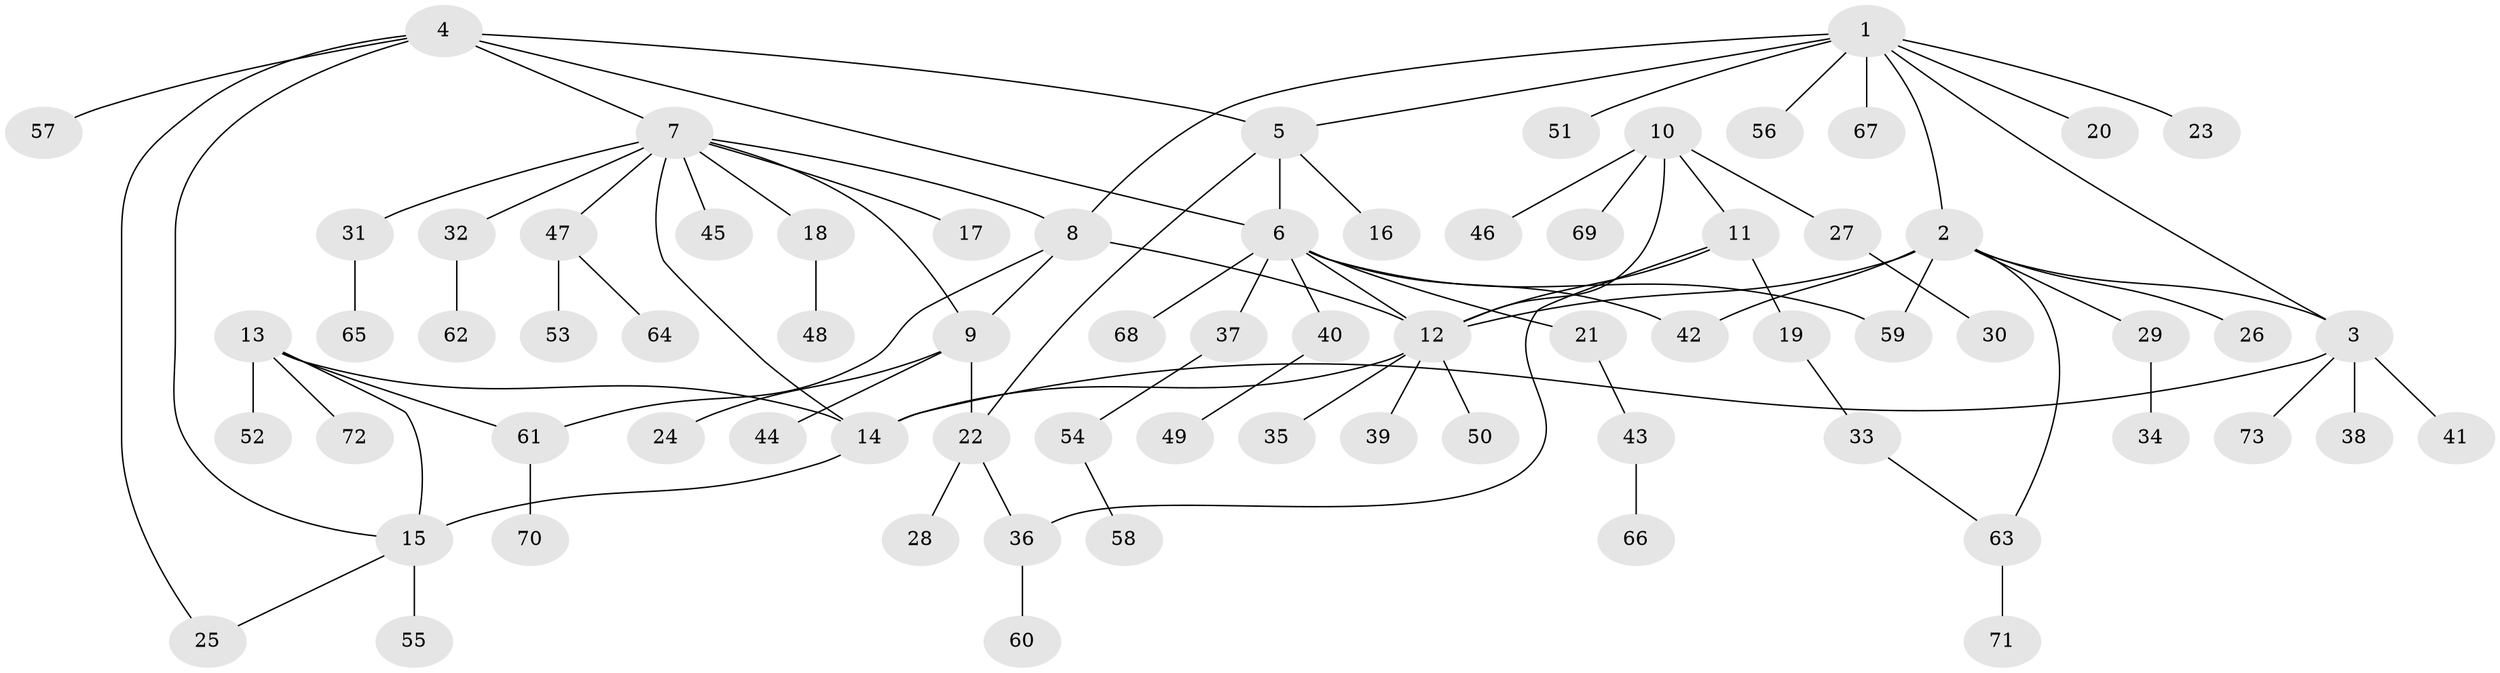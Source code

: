 // Generated by graph-tools (version 1.1) at 2025/37/03/09/25 02:37:38]
// undirected, 73 vertices, 90 edges
graph export_dot {
graph [start="1"]
  node [color=gray90,style=filled];
  1;
  2;
  3;
  4;
  5;
  6;
  7;
  8;
  9;
  10;
  11;
  12;
  13;
  14;
  15;
  16;
  17;
  18;
  19;
  20;
  21;
  22;
  23;
  24;
  25;
  26;
  27;
  28;
  29;
  30;
  31;
  32;
  33;
  34;
  35;
  36;
  37;
  38;
  39;
  40;
  41;
  42;
  43;
  44;
  45;
  46;
  47;
  48;
  49;
  50;
  51;
  52;
  53;
  54;
  55;
  56;
  57;
  58;
  59;
  60;
  61;
  62;
  63;
  64;
  65;
  66;
  67;
  68;
  69;
  70;
  71;
  72;
  73;
  1 -- 2;
  1 -- 3;
  1 -- 5;
  1 -- 8;
  1 -- 20;
  1 -- 23;
  1 -- 51;
  1 -- 56;
  1 -- 67;
  2 -- 3;
  2 -- 12;
  2 -- 26;
  2 -- 29;
  2 -- 42;
  2 -- 59;
  2 -- 63;
  3 -- 14;
  3 -- 38;
  3 -- 41;
  3 -- 73;
  4 -- 5;
  4 -- 6;
  4 -- 7;
  4 -- 15;
  4 -- 25;
  4 -- 57;
  5 -- 6;
  5 -- 16;
  5 -- 22;
  6 -- 12;
  6 -- 21;
  6 -- 37;
  6 -- 40;
  6 -- 42;
  6 -- 59;
  6 -- 68;
  7 -- 8;
  7 -- 9;
  7 -- 14;
  7 -- 17;
  7 -- 18;
  7 -- 31;
  7 -- 32;
  7 -- 45;
  7 -- 47;
  8 -- 9;
  8 -- 12;
  8 -- 61;
  9 -- 22;
  9 -- 24;
  9 -- 44;
  10 -- 11;
  10 -- 12;
  10 -- 27;
  10 -- 46;
  10 -- 69;
  11 -- 12;
  11 -- 19;
  11 -- 36;
  12 -- 14;
  12 -- 35;
  12 -- 39;
  12 -- 50;
  13 -- 14;
  13 -- 15;
  13 -- 52;
  13 -- 61;
  13 -- 72;
  14 -- 15;
  15 -- 25;
  15 -- 55;
  18 -- 48;
  19 -- 33;
  21 -- 43;
  22 -- 28;
  22 -- 36;
  27 -- 30;
  29 -- 34;
  31 -- 65;
  32 -- 62;
  33 -- 63;
  36 -- 60;
  37 -- 54;
  40 -- 49;
  43 -- 66;
  47 -- 53;
  47 -- 64;
  54 -- 58;
  61 -- 70;
  63 -- 71;
}
